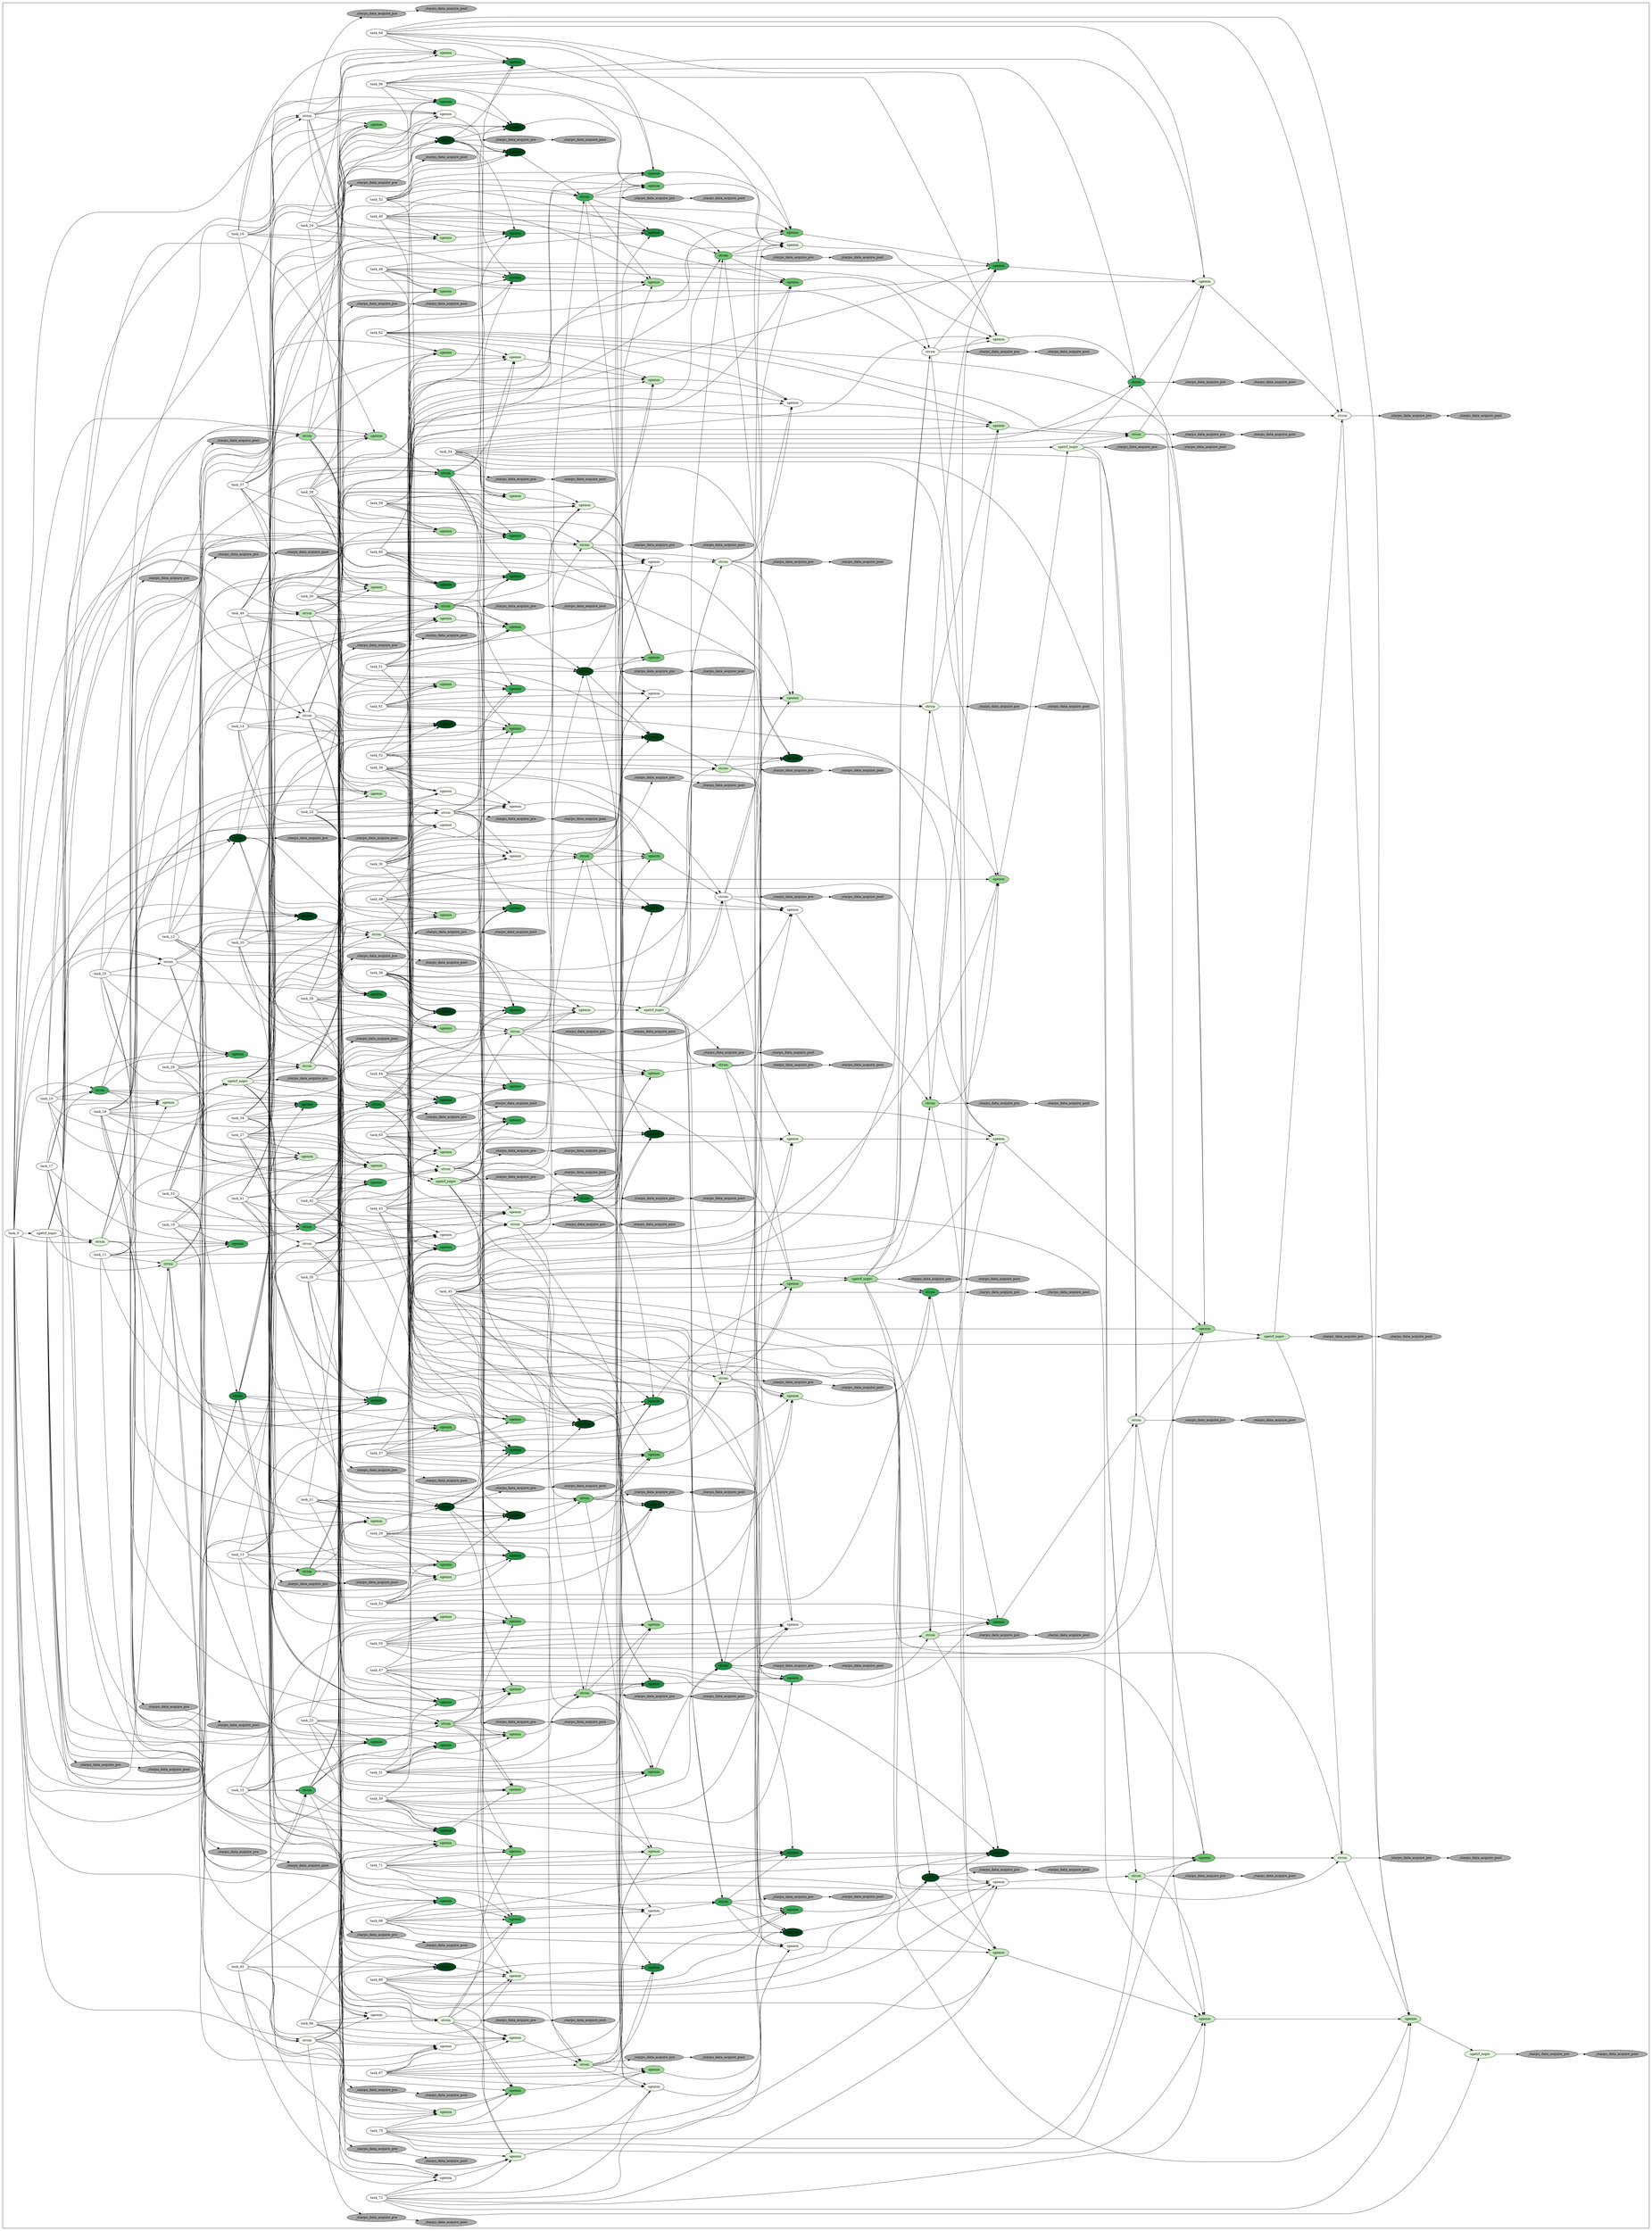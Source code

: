 digraph G {
	color=white
	rankdir=LR;
subgraph cluster_0 {
	color=black;
	 "task_9"->"task_73"
	 "task_73"->"task_74"
	 "task_9"->"task_74"
	 "task_17"->"task_74"
	 "task_73"->"task_75"
	 "task_9"->"task_75"
	 "task_25"->"task_75"
	 "task_73"->"task_76"
	 "task_9"->"task_76"
	 "task_33"->"task_76"
	 "task_73"->"task_77"
	 "task_9"->"task_77"
	 "task_41"->"task_77"
	 "task_73"->"task_78"
	 "task_9"->"task_78"
	 "task_49"->"task_78"
	 "task_73"->"task_79"
	 "task_9"->"task_79"
	 "task_57"->"task_79"
	 "task_73"->"task_80"
	 "task_9"->"task_80"
	 "task_65"->"task_80"
	 "task_73"->"task_81"
	 "task_9"->"task_81"
	 "task_10"->"task_81"
	 "task_74"->"task_82"
	 "task_17"->"task_82"
	 "task_81"->"task_82"
	 "task_10"->"task_82"
	 "task_18"->"task_82"
	 "task_75"->"task_83"
	 "task_25"->"task_83"
	 "task_81"->"task_83"
	 "task_10"->"task_83"
	 "task_26"->"task_83"
	 "task_76"->"task_84"
	 "task_33"->"task_84"
	 "task_81"->"task_84"
	 "task_10"->"task_84"
	 "task_34"->"task_84"
	 "task_77"->"task_85"
	 "task_41"->"task_85"
	 "task_81"->"task_85"
	 "task_10"->"task_85"
	 "task_42"->"task_85"
	 "task_78"->"task_86"
	 "task_49"->"task_86"
	 "task_81"->"task_86"
	 "task_10"->"task_86"
	 "task_50"->"task_86"
	 "task_79"->"task_87"
	 "task_57"->"task_87"
	 "task_81"->"task_87"
	 "task_10"->"task_87"
	 "task_58"->"task_87"
	 "task_80"->"task_88"
	 "task_65"->"task_88"
	 "task_81"->"task_88"
	 "task_10"->"task_88"
	 "task_66"->"task_88"
	 "task_73"->"task_89"
	 "task_9"->"task_89"
	 "task_11"->"task_89"
	 "task_74"->"task_90"
	 "task_17"->"task_90"
	 "task_89"->"task_90"
	 "task_11"->"task_90"
	 "task_19"->"task_90"
	 "task_75"->"task_91"
	 "task_25"->"task_91"
	 "task_89"->"task_91"
	 "task_11"->"task_91"
	 "task_27"->"task_91"
	 "task_76"->"task_92"
	 "task_33"->"task_92"
	 "task_89"->"task_92"
	 "task_11"->"task_92"
	 "task_35"->"task_92"
	 "task_77"->"task_93"
	 "task_41"->"task_93"
	 "task_89"->"task_93"
	 "task_11"->"task_93"
	 "task_43"->"task_93"
	 "task_78"->"task_94"
	 "task_49"->"task_94"
	 "task_89"->"task_94"
	 "task_11"->"task_94"
	 "task_51"->"task_94"
	 "task_79"->"task_95"
	 "task_57"->"task_95"
	 "task_89"->"task_95"
	 "task_11"->"task_95"
	 "task_59"->"task_95"
	 "task_80"->"task_96"
	 "task_65"->"task_96"
	 "task_89"->"task_96"
	 "task_11"->"task_96"
	 "task_67"->"task_96"
	 "task_73"->"task_97"
	 "task_9"->"task_97"
	 "task_12"->"task_97"
	 "task_74"->"task_98"
	 "task_17"->"task_98"
	 "task_97"->"task_98"
	 "task_12"->"task_98"
	 "task_20"->"task_98"
	 "task_75"->"task_99"
	 "task_25"->"task_99"
	 "task_97"->"task_99"
	 "task_12"->"task_99"
	 "task_28"->"task_99"
	 "task_76"->"task_100"
	 "task_33"->"task_100"
	 "task_97"->"task_100"
	 "task_12"->"task_100"
	 "task_36"->"task_100"
	 "task_77"->"task_101"
	 "task_41"->"task_101"
	 "task_97"->"task_101"
	 "task_12"->"task_101"
	 "task_44"->"task_101"
	 "task_78"->"task_102"
	 "task_49"->"task_102"
	 "task_97"->"task_102"
	 "task_12"->"task_102"
	 "task_52"->"task_102"
	 "task_79"->"task_103"
	 "task_57"->"task_103"
	 "task_97"->"task_103"
	 "task_12"->"task_103"
	 "task_60"->"task_103"
	 "task_80"->"task_104"
	 "task_65"->"task_104"
	 "task_97"->"task_104"
	 "task_12"->"task_104"
	 "task_68"->"task_104"
	 "task_73"->"task_105"
	 "task_9"->"task_105"
	 "task_13"->"task_105"
	 "task_74"->"task_106"
	 "task_17"->"task_106"
	 "task_105"->"task_106"
	 "task_13"->"task_106"
	 "task_21"->"task_106"
	 "task_75"->"task_107"
	 "task_25"->"task_107"
	 "task_105"->"task_107"
	 "task_13"->"task_107"
	 "task_29"->"task_107"
	 "task_76"->"task_108"
	 "task_33"->"task_108"
	 "task_105"->"task_108"
	 "task_13"->"task_108"
	 "task_37"->"task_108"
	 "task_77"->"task_109"
	 "task_41"->"task_109"
	 "task_105"->"task_109"
	 "task_13"->"task_109"
	 "task_45"->"task_109"
	 "task_78"->"task_110"
	 "task_49"->"task_110"
	 "task_105"->"task_110"
	 "task_13"->"task_110"
	 "task_53"->"task_110"
	 "task_79"->"task_111"
	 "task_57"->"task_111"
	 "task_105"->"task_111"
	 "task_13"->"task_111"
	 "task_61"->"task_111"
	 "task_80"->"task_112"
	 "task_65"->"task_112"
	 "task_105"->"task_112"
	 "task_13"->"task_112"
	 "task_69"->"task_112"
	 "task_73"->"task_113"
	 "task_9"->"task_113"
	 "task_14"->"task_113"
	 "task_74"->"task_114"
	 "task_17"->"task_114"
	 "task_113"->"task_114"
	 "task_14"->"task_114"
	 "task_22"->"task_114"
	 "task_75"->"task_115"
	 "task_25"->"task_115"
	 "task_113"->"task_115"
	 "task_14"->"task_115"
	 "task_30"->"task_115"
	 "task_76"->"task_116"
	 "task_33"->"task_116"
	 "task_113"->"task_116"
	 "task_14"->"task_116"
	 "task_38"->"task_116"
	 "task_77"->"task_117"
	 "task_41"->"task_117"
	 "task_113"->"task_117"
	 "task_14"->"task_117"
	 "task_46"->"task_117"
	 "task_78"->"task_118"
	 "task_49"->"task_118"
	 "task_113"->"task_118"
	 "task_14"->"task_118"
	 "task_54"->"task_118"
	 "task_79"->"task_119"
	 "task_57"->"task_119"
	 "task_113"->"task_119"
	 "task_14"->"task_119"
	 "task_62"->"task_119"
	 "task_80"->"task_120"
	 "task_65"->"task_120"
	 "task_113"->"task_120"
	 "task_14"->"task_120"
	 "task_70"->"task_120"
	 "task_73"->"task_121"
	 "task_9"->"task_121"
	 "task_15"->"task_121"
	 "task_74"->"task_122"
	 "task_17"->"task_122"
	 "task_121"->"task_122"
	 "task_15"->"task_122"
	 "task_23"->"task_122"
	 "task_75"->"task_123"
	 "task_25"->"task_123"
	 "task_121"->"task_123"
	 "task_15"->"task_123"
	 "task_31"->"task_123"
	 "task_76"->"task_124"
	 "task_33"->"task_124"
	 "task_121"->"task_124"
	 "task_15"->"task_124"
	 "task_39"->"task_124"
	 "task_77"->"task_125"
	 "task_41"->"task_125"
	 "task_121"->"task_125"
	 "task_15"->"task_125"
	 "task_47"->"task_125"
	 "task_78"->"task_126"
	 "task_49"->"task_126"
	 "task_121"->"task_126"
	 "task_15"->"task_126"
	 "task_55"->"task_126"
	 "task_79"->"task_127"
	 "task_57"->"task_127"
	 "task_121"->"task_127"
	 "task_15"->"task_127"
	 "task_63"->"task_127"
	 "task_80"->"task_128"
	 "task_65"->"task_128"
	 "task_121"->"task_128"
	 "task_15"->"task_128"
	 "task_71"->"task_128"
	 "task_73"->"task_129"
	 "task_9"->"task_129"
	 "task_16"->"task_129"
	 "task_74"->"task_130"
	 "task_17"->"task_130"
	 "task_129"->"task_130"
	 "task_16"->"task_130"
	 "task_24"->"task_130"
	 "task_75"->"task_131"
	 "task_25"->"task_131"
	 "task_129"->"task_131"
	 "task_16"->"task_131"
	 "task_32"->"task_131"
	 "task_76"->"task_132"
	 "task_33"->"task_132"
	 "task_129"->"task_132"
	 "task_16"->"task_132"
	 "task_40"->"task_132"
	 "task_77"->"task_133"
	 "task_41"->"task_133"
	 "task_129"->"task_133"
	 "task_16"->"task_133"
	 "task_48"->"task_133"
	 "task_78"->"task_134"
	 "task_49"->"task_134"
	 "task_129"->"task_134"
	 "task_16"->"task_134"
	 "task_56"->"task_134"
	 "task_79"->"task_135"
	 "task_57"->"task_135"
	 "task_129"->"task_135"
	 "task_16"->"task_135"
	 "task_64"->"task_135"
	 "task_80"->"task_136"
	 "task_65"->"task_136"
	 "task_129"->"task_136"
	 "task_16"->"task_136"
	 "task_72"->"task_136"
	 "task_82"->"task_137"
	 "task_18"->"task_137"
	 "task_137"->"task_138"
	 "task_18"->"task_138"
	 "task_83"->"task_138"
	 "task_26"->"task_138"
	 "task_137"->"task_139"
	 "task_18"->"task_139"
	 "task_84"->"task_139"
	 "task_34"->"task_139"
	 "task_137"->"task_140"
	 "task_18"->"task_140"
	 "task_85"->"task_140"
	 "task_42"->"task_140"
	 "task_137"->"task_141"
	 "task_18"->"task_141"
	 "task_86"->"task_141"
	 "task_50"->"task_141"
	 "task_137"->"task_142"
	 "task_18"->"task_142"
	 "task_87"->"task_142"
	 "task_58"->"task_142"
	 "task_137"->"task_143"
	 "task_18"->"task_143"
	 "task_88"->"task_143"
	 "task_66"->"task_143"
	 "task_137"->"task_144"
	 "task_18"->"task_144"
	 "task_90"->"task_144"
	 "task_19"->"task_144"
	 "task_138"->"task_145"
	 "task_26"->"task_145"
	 "task_144"->"task_145"
	 "task_19"->"task_145"
	 "task_91"->"task_145"
	 "task_27"->"task_145"
	 "task_139"->"task_146"
	 "task_34"->"task_146"
	 "task_144"->"task_146"
	 "task_19"->"task_146"
	 "task_92"->"task_146"
	 "task_35"->"task_146"
	 "task_140"->"task_147"
	 "task_42"->"task_147"
	 "task_144"->"task_147"
	 "task_19"->"task_147"
	 "task_93"->"task_147"
	 "task_43"->"task_147"
	 "task_141"->"task_148"
	 "task_50"->"task_148"
	 "task_144"->"task_148"
	 "task_19"->"task_148"
	 "task_94"->"task_148"
	 "task_51"->"task_148"
	 "task_142"->"task_149"
	 "task_58"->"task_149"
	 "task_144"->"task_149"
	 "task_19"->"task_149"
	 "task_95"->"task_149"
	 "task_59"->"task_149"
	 "task_143"->"task_150"
	 "task_66"->"task_150"
	 "task_144"->"task_150"
	 "task_19"->"task_150"
	 "task_96"->"task_150"
	 "task_67"->"task_150"
	 "task_137"->"task_151"
	 "task_18"->"task_151"
	 "task_98"->"task_151"
	 "task_20"->"task_151"
	 "task_138"->"task_152"
	 "task_26"->"task_152"
	 "task_151"->"task_152"
	 "task_20"->"task_152"
	 "task_99"->"task_152"
	 "task_28"->"task_152"
	 "task_139"->"task_153"
	 "task_34"->"task_153"
	 "task_151"->"task_153"
	 "task_20"->"task_153"
	 "task_100"->"task_153"
	 "task_36"->"task_153"
	 "task_140"->"task_154"
	 "task_42"->"task_154"
	 "task_151"->"task_154"
	 "task_20"->"task_154"
	 "task_101"->"task_154"
	 "task_44"->"task_154"
	 "task_141"->"task_155"
	 "task_50"->"task_155"
	 "task_151"->"task_155"
	 "task_20"->"task_155"
	 "task_102"->"task_155"
	 "task_52"->"task_155"
	 "task_142"->"task_156"
	 "task_58"->"task_156"
	 "task_151"->"task_156"
	 "task_20"->"task_156"
	 "task_103"->"task_156"
	 "task_60"->"task_156"
	 "task_143"->"task_157"
	 "task_66"->"task_157"
	 "task_151"->"task_157"
	 "task_20"->"task_157"
	 "task_104"->"task_157"
	 "task_68"->"task_157"
	 "task_137"->"task_158"
	 "task_18"->"task_158"
	 "task_106"->"task_158"
	 "task_21"->"task_158"
	 "task_138"->"task_159"
	 "task_26"->"task_159"
	 "task_158"->"task_159"
	 "task_21"->"task_159"
	 "task_107"->"task_159"
	 "task_29"->"task_159"
	 "task_139"->"task_160"
	 "task_34"->"task_160"
	 "task_158"->"task_160"
	 "task_21"->"task_160"
	 "task_108"->"task_160"
	 "task_37"->"task_160"
	 "task_140"->"task_161"
	 "task_42"->"task_161"
	 "task_158"->"task_161"
	 "task_21"->"task_161"
	 "task_109"->"task_161"
	 "task_45"->"task_161"
	 "task_141"->"task_162"
	 "task_50"->"task_162"
	 "task_158"->"task_162"
	 "task_21"->"task_162"
	 "task_110"->"task_162"
	 "task_53"->"task_162"
	 "task_142"->"task_163"
	 "task_58"->"task_163"
	 "task_158"->"task_163"
	 "task_21"->"task_163"
	 "task_111"->"task_163"
	 "task_61"->"task_163"
	 "task_143"->"task_164"
	 "task_66"->"task_164"
	 "task_158"->"task_164"
	 "task_21"->"task_164"
	 "task_112"->"task_164"
	 "task_69"->"task_164"
	 "task_137"->"task_165"
	 "task_18"->"task_165"
	 "task_114"->"task_165"
	 "task_22"->"task_165"
	 "task_138"->"task_166"
	 "task_26"->"task_166"
	 "task_165"->"task_166"
	 "task_22"->"task_166"
	 "task_115"->"task_166"
	 "task_30"->"task_166"
	 "task_139"->"task_167"
	 "task_34"->"task_167"
	 "task_165"->"task_167"
	 "task_22"->"task_167"
	 "task_116"->"task_167"
	 "task_38"->"task_167"
	 "task_140"->"task_168"
	 "task_42"->"task_168"
	 "task_165"->"task_168"
	 "task_22"->"task_168"
	 "task_117"->"task_168"
	 "task_46"->"task_168"
	 "task_141"->"task_169"
	 "task_50"->"task_169"
	 "task_165"->"task_169"
	 "task_22"->"task_169"
	 "task_118"->"task_169"
	 "task_54"->"task_169"
	 "task_142"->"task_170"
	 "task_58"->"task_170"
	 "task_165"->"task_170"
	 "task_22"->"task_170"
	 "task_119"->"task_170"
	 "task_62"->"task_170"
	 "task_143"->"task_171"
	 "task_66"->"task_171"
	 "task_165"->"task_171"
	 "task_22"->"task_171"
	 "task_120"->"task_171"
	 "task_70"->"task_171"
	 "task_137"->"task_172"
	 "task_18"->"task_172"
	 "task_122"->"task_172"
	 "task_23"->"task_172"
	 "task_138"->"task_173"
	 "task_26"->"task_173"
	 "task_172"->"task_173"
	 "task_23"->"task_173"
	 "task_123"->"task_173"
	 "task_31"->"task_173"
	 "task_139"->"task_174"
	 "task_34"->"task_174"
	 "task_172"->"task_174"
	 "task_23"->"task_174"
	 "task_124"->"task_174"
	 "task_39"->"task_174"
	 "task_140"->"task_175"
	 "task_42"->"task_175"
	 "task_172"->"task_175"
	 "task_23"->"task_175"
	 "task_125"->"task_175"
	 "task_47"->"task_175"
	 "task_141"->"task_176"
	 "task_50"->"task_176"
	 "task_172"->"task_176"
	 "task_23"->"task_176"
	 "task_126"->"task_176"
	 "task_55"->"task_176"
	 "task_142"->"task_177"
	 "task_58"->"task_177"
	 "task_172"->"task_177"
	 "task_23"->"task_177"
	 "task_127"->"task_177"
	 "task_63"->"task_177"
	 "task_143"->"task_178"
	 "task_66"->"task_178"
	 "task_172"->"task_178"
	 "task_23"->"task_178"
	 "task_128"->"task_178"
	 "task_71"->"task_178"
	 "task_137"->"task_179"
	 "task_18"->"task_179"
	 "task_130"->"task_179"
	 "task_24"->"task_179"
	 "task_138"->"task_180"
	 "task_26"->"task_180"
	 "task_179"->"task_180"
	 "task_24"->"task_180"
	 "task_131"->"task_180"
	 "task_32"->"task_180"
	 "task_139"->"task_181"
	 "task_34"->"task_181"
	 "task_179"->"task_181"
	 "task_24"->"task_181"
	 "task_132"->"task_181"
	 "task_40"->"task_181"
	 "task_140"->"task_182"
	 "task_42"->"task_182"
	 "task_179"->"task_182"
	 "task_24"->"task_182"
	 "task_133"->"task_182"
	 "task_48"->"task_182"
	 "task_141"->"task_183"
	 "task_50"->"task_183"
	 "task_179"->"task_183"
	 "task_24"->"task_183"
	 "task_134"->"task_183"
	 "task_56"->"task_183"
	 "task_142"->"task_184"
	 "task_58"->"task_184"
	 "task_179"->"task_184"
	 "task_24"->"task_184"
	 "task_135"->"task_184"
	 "task_64"->"task_184"
	 "task_143"->"task_185"
	 "task_66"->"task_185"
	 "task_179"->"task_185"
	 "task_24"->"task_185"
	 "task_136"->"task_185"
	 "task_72"->"task_185"
	 "task_145"->"task_186"
	 "task_27"->"task_186"
	 "task_186"->"task_187"
	 "task_27"->"task_187"
	 "task_146"->"task_187"
	 "task_35"->"task_187"
	 "task_186"->"task_188"
	 "task_27"->"task_188"
	 "task_147"->"task_188"
	 "task_43"->"task_188"
	 "task_186"->"task_189"
	 "task_27"->"task_189"
	 "task_148"->"task_189"
	 "task_51"->"task_189"
	 "task_186"->"task_190"
	 "task_27"->"task_190"
	 "task_149"->"task_190"
	 "task_59"->"task_190"
	 "task_186"->"task_191"
	 "task_27"->"task_191"
	 "task_150"->"task_191"
	 "task_67"->"task_191"
	 "task_186"->"task_192"
	 "task_27"->"task_192"
	 "task_152"->"task_192"
	 "task_28"->"task_192"
	 "task_187"->"task_193"
	 "task_35"->"task_193"
	 "task_192"->"task_193"
	 "task_28"->"task_193"
	 "task_153"->"task_193"
	 "task_36"->"task_193"
	 "task_188"->"task_194"
	 "task_43"->"task_194"
	 "task_192"->"task_194"
	 "task_28"->"task_194"
	 "task_154"->"task_194"
	 "task_44"->"task_194"
	 "task_189"->"task_195"
	 "task_51"->"task_195"
	 "task_192"->"task_195"
	 "task_28"->"task_195"
	 "task_155"->"task_195"
	 "task_52"->"task_195"
	 "task_190"->"task_196"
	 "task_59"->"task_196"
	 "task_192"->"task_196"
	 "task_28"->"task_196"
	 "task_156"->"task_196"
	 "task_60"->"task_196"
	 "task_191"->"task_197"
	 "task_67"->"task_197"
	 "task_192"->"task_197"
	 "task_28"->"task_197"
	 "task_157"->"task_197"
	 "task_68"->"task_197"
	 "task_186"->"task_198"
	 "task_27"->"task_198"
	 "task_159"->"task_198"
	 "task_29"->"task_198"
	 "task_187"->"task_199"
	 "task_35"->"task_199"
	 "task_198"->"task_199"
	 "task_29"->"task_199"
	 "task_160"->"task_199"
	 "task_37"->"task_199"
	 "task_188"->"task_200"
	 "task_43"->"task_200"
	 "task_198"->"task_200"
	 "task_29"->"task_200"
	 "task_161"->"task_200"
	 "task_45"->"task_200"
	 "task_189"->"task_201"
	 "task_51"->"task_201"
	 "task_198"->"task_201"
	 "task_29"->"task_201"
	 "task_162"->"task_201"
	 "task_53"->"task_201"
	 "task_190"->"task_202"
	 "task_59"->"task_202"
	 "task_198"->"task_202"
	 "task_29"->"task_202"
	 "task_163"->"task_202"
	 "task_61"->"task_202"
	 "task_191"->"task_203"
	 "task_67"->"task_203"
	 "task_198"->"task_203"
	 "task_29"->"task_203"
	 "task_164"->"task_203"
	 "task_69"->"task_203"
	 "task_186"->"task_204"
	 "task_27"->"task_204"
	 "task_166"->"task_204"
	 "task_30"->"task_204"
	 "task_187"->"task_205"
	 "task_35"->"task_205"
	 "task_204"->"task_205"
	 "task_30"->"task_205"
	 "task_167"->"task_205"
	 "task_38"->"task_205"
	 "task_188"->"task_206"
	 "task_43"->"task_206"
	 "task_204"->"task_206"
	 "task_30"->"task_206"
	 "task_168"->"task_206"
	 "task_46"->"task_206"
	 "task_189"->"task_207"
	 "task_51"->"task_207"
	 "task_204"->"task_207"
	 "task_30"->"task_207"
	 "task_169"->"task_207"
	 "task_54"->"task_207"
	 "task_190"->"task_208"
	 "task_59"->"task_208"
	 "task_204"->"task_208"
	 "task_30"->"task_208"
	 "task_170"->"task_208"
	 "task_62"->"task_208"
	 "task_191"->"task_209"
	 "task_67"->"task_209"
	 "task_204"->"task_209"
	 "task_30"->"task_209"
	 "task_171"->"task_209"
	 "task_70"->"task_209"
	 "task_186"->"task_210"
	 "task_27"->"task_210"
	 "task_173"->"task_210"
	 "task_31"->"task_210"
	 "task_187"->"task_211"
	 "task_35"->"task_211"
	 "task_210"->"task_211"
	 "task_31"->"task_211"
	 "task_174"->"task_211"
	 "task_39"->"task_211"
	 "task_188"->"task_212"
	 "task_43"->"task_212"
	 "task_210"->"task_212"
	 "task_31"->"task_212"
	 "task_175"->"task_212"
	 "task_47"->"task_212"
	 "task_189"->"task_213"
	 "task_51"->"task_213"
	 "task_210"->"task_213"
	 "task_31"->"task_213"
	 "task_176"->"task_213"
	 "task_55"->"task_213"
	 "task_190"->"task_214"
	 "task_59"->"task_214"
	 "task_210"->"task_214"
	 "task_31"->"task_214"
	 "task_177"->"task_214"
	 "task_63"->"task_214"
	 "task_191"->"task_215"
	 "task_67"->"task_215"
	 "task_210"->"task_215"
	 "task_31"->"task_215"
	 "task_178"->"task_215"
	 "task_71"->"task_215"
	 "task_186"->"task_216"
	 "task_27"->"task_216"
	 "task_180"->"task_216"
	 "task_32"->"task_216"
	 "task_187"->"task_217"
	 "task_35"->"task_217"
	 "task_216"->"task_217"
	 "task_32"->"task_217"
	 "task_181"->"task_217"
	 "task_40"->"task_217"
	 "task_188"->"task_218"
	 "task_43"->"task_218"
	 "task_216"->"task_218"
	 "task_32"->"task_218"
	 "task_182"->"task_218"
	 "task_48"->"task_218"
	 "task_189"->"task_219"
	 "task_51"->"task_219"
	 "task_216"->"task_219"
	 "task_32"->"task_219"
	 "task_183"->"task_219"
	 "task_56"->"task_219"
	 "task_190"->"task_220"
	 "task_59"->"task_220"
	 "task_216"->"task_220"
	 "task_32"->"task_220"
	 "task_184"->"task_220"
	 "task_64"->"task_220"
	 "task_191"->"task_221"
	 "task_67"->"task_221"
	 "task_216"->"task_221"
	 "task_32"->"task_221"
	 "task_185"->"task_221"
	 "task_72"->"task_221"
	 "task_193"->"task_222"
	 "task_36"->"task_222"
	 "task_222"->"task_223"
	 "task_36"->"task_223"
	 "task_194"->"task_223"
	 "task_44"->"task_223"
	 "task_222"->"task_224"
	 "task_36"->"task_224"
	 "task_195"->"task_224"
	 "task_52"->"task_224"
	 "task_222"->"task_225"
	 "task_36"->"task_225"
	 "task_196"->"task_225"
	 "task_60"->"task_225"
	 "task_222"->"task_226"
	 "task_36"->"task_226"
	 "task_197"->"task_226"
	 "task_68"->"task_226"
	 "task_222"->"task_227"
	 "task_36"->"task_227"
	 "task_199"->"task_227"
	 "task_37"->"task_227"
	 "task_223"->"task_228"
	 "task_44"->"task_228"
	 "task_227"->"task_228"
	 "task_37"->"task_228"
	 "task_200"->"task_228"
	 "task_45"->"task_228"
	 "task_224"->"task_229"
	 "task_52"->"task_229"
	 "task_227"->"task_229"
	 "task_37"->"task_229"
	 "task_201"->"task_229"
	 "task_53"->"task_229"
	 "task_225"->"task_230"
	 "task_60"->"task_230"
	 "task_227"->"task_230"
	 "task_37"->"task_230"
	 "task_202"->"task_230"
	 "task_61"->"task_230"
	 "task_226"->"task_231"
	 "task_68"->"task_231"
	 "task_227"->"task_231"
	 "task_37"->"task_231"
	 "task_203"->"task_231"
	 "task_69"->"task_231"
	 "task_222"->"task_232"
	 "task_36"->"task_232"
	 "task_205"->"task_232"
	 "task_38"->"task_232"
	 "task_223"->"task_233"
	 "task_44"->"task_233"
	 "task_232"->"task_233"
	 "task_38"->"task_233"
	 "task_206"->"task_233"
	 "task_46"->"task_233"
	 "task_224"->"task_234"
	 "task_52"->"task_234"
	 "task_232"->"task_234"
	 "task_38"->"task_234"
	 "task_207"->"task_234"
	 "task_54"->"task_234"
	 "task_225"->"task_235"
	 "task_60"->"task_235"
	 "task_232"->"task_235"
	 "task_38"->"task_235"
	 "task_208"->"task_235"
	 "task_62"->"task_235"
	 "task_226"->"task_236"
	 "task_68"->"task_236"
	 "task_232"->"task_236"
	 "task_38"->"task_236"
	 "task_209"->"task_236"
	 "task_70"->"task_236"
	 "task_222"->"task_237"
	 "task_36"->"task_237"
	 "task_211"->"task_237"
	 "task_39"->"task_237"
	 "task_223"->"task_238"
	 "task_44"->"task_238"
	 "task_237"->"task_238"
	 "task_39"->"task_238"
	 "task_212"->"task_238"
	 "task_47"->"task_238"
	 "task_224"->"task_239"
	 "task_52"->"task_239"
	 "task_237"->"task_239"
	 "task_39"->"task_239"
	 "task_213"->"task_239"
	 "task_55"->"task_239"
	 "task_225"->"task_240"
	 "task_60"->"task_240"
	 "task_237"->"task_240"
	 "task_39"->"task_240"
	 "task_214"->"task_240"
	 "task_63"->"task_240"
	 "task_226"->"task_241"
	 "task_68"->"task_241"
	 "task_237"->"task_241"
	 "task_39"->"task_241"
	 "task_215"->"task_241"
	 "task_71"->"task_241"
	 "task_222"->"task_242"
	 "task_36"->"task_242"
	 "task_217"->"task_242"
	 "task_40"->"task_242"
	 "task_223"->"task_243"
	 "task_44"->"task_243"
	 "task_242"->"task_243"
	 "task_40"->"task_243"
	 "task_218"->"task_243"
	 "task_48"->"task_243"
	 "task_224"->"task_244"
	 "task_52"->"task_244"
	 "task_242"->"task_244"
	 "task_40"->"task_244"
	 "task_219"->"task_244"
	 "task_56"->"task_244"
	 "task_225"->"task_245"
	 "task_60"->"task_245"
	 "task_242"->"task_245"
	 "task_40"->"task_245"
	 "task_220"->"task_245"
	 "task_64"->"task_245"
	 "task_226"->"task_246"
	 "task_68"->"task_246"
	 "task_242"->"task_246"
	 "task_40"->"task_246"
	 "task_221"->"task_246"
	 "task_72"->"task_246"
	 "task_228"->"task_247"
	 "task_45"->"task_247"
	 "task_247"->"task_248"
	 "task_45"->"task_248"
	 "task_229"->"task_248"
	 "task_53"->"task_248"
	 "task_247"->"task_249"
	 "task_45"->"task_249"
	 "task_230"->"task_249"
	 "task_61"->"task_249"
	 "task_247"->"task_250"
	 "task_45"->"task_250"
	 "task_231"->"task_250"
	 "task_69"->"task_250"
	 "task_247"->"task_251"
	 "task_45"->"task_251"
	 "task_233"->"task_251"
	 "task_46"->"task_251"
	 "task_248"->"task_252"
	 "task_53"->"task_252"
	 "task_251"->"task_252"
	 "task_46"->"task_252"
	 "task_234"->"task_252"
	 "task_54"->"task_252"
	 "task_249"->"task_253"
	 "task_61"->"task_253"
	 "task_251"->"task_253"
	 "task_46"->"task_253"
	 "task_235"->"task_253"
	 "task_62"->"task_253"
	 "task_250"->"task_254"
	 "task_69"->"task_254"
	 "task_251"->"task_254"
	 "task_46"->"task_254"
	 "task_236"->"task_254"
	 "task_70"->"task_254"
	 "task_247"->"task_255"
	 "task_45"->"task_255"
	 "task_238"->"task_255"
	 "task_47"->"task_255"
	 "task_248"->"task_256"
	 "task_53"->"task_256"
	 "task_255"->"task_256"
	 "task_47"->"task_256"
	 "task_239"->"task_256"
	 "task_55"->"task_256"
	 "task_249"->"task_257"
	 "task_61"->"task_257"
	 "task_255"->"task_257"
	 "task_47"->"task_257"
	 "task_240"->"task_257"
	 "task_63"->"task_257"
	 "task_250"->"task_258"
	 "task_69"->"task_258"
	 "task_255"->"task_258"
	 "task_47"->"task_258"
	 "task_241"->"task_258"
	 "task_71"->"task_258"
	 "task_247"->"task_259"
	 "task_45"->"task_259"
	 "task_243"->"task_259"
	 "task_48"->"task_259"
	 "task_248"->"task_260"
	 "task_53"->"task_260"
	 "task_259"->"task_260"
	 "task_48"->"task_260"
	 "task_244"->"task_260"
	 "task_56"->"task_260"
	 "task_249"->"task_261"
	 "task_61"->"task_261"
	 "task_259"->"task_261"
	 "task_48"->"task_261"
	 "task_245"->"task_261"
	 "task_64"->"task_261"
	 "task_250"->"task_262"
	 "task_69"->"task_262"
	 "task_259"->"task_262"
	 "task_48"->"task_262"
	 "task_246"->"task_262"
	 "task_72"->"task_262"
	 "task_252"->"task_263"
	 "task_54"->"task_263"
	 "task_263"->"task_264"
	 "task_54"->"task_264"
	 "task_253"->"task_264"
	 "task_62"->"task_264"
	 "task_263"->"task_265"
	 "task_54"->"task_265"
	 "task_254"->"task_265"
	 "task_70"->"task_265"
	 "task_263"->"task_266"
	 "task_54"->"task_266"
	 "task_256"->"task_266"
	 "task_55"->"task_266"
	 "task_264"->"task_267"
	 "task_62"->"task_267"
	 "task_266"->"task_267"
	 "task_55"->"task_267"
	 "task_257"->"task_267"
	 "task_63"->"task_267"
	 "task_265"->"task_268"
	 "task_70"->"task_268"
	 "task_266"->"task_268"
	 "task_55"->"task_268"
	 "task_258"->"task_268"
	 "task_71"->"task_268"
	 "task_263"->"task_269"
	 "task_54"->"task_269"
	 "task_260"->"task_269"
	 "task_56"->"task_269"
	 "task_264"->"task_270"
	 "task_62"->"task_270"
	 "task_269"->"task_270"
	 "task_56"->"task_270"
	 "task_261"->"task_270"
	 "task_64"->"task_270"
	 "task_265"->"task_271"
	 "task_70"->"task_271"
	 "task_269"->"task_271"
	 "task_56"->"task_271"
	 "task_262"->"task_271"
	 "task_72"->"task_271"
	 "task_267"->"task_272"
	 "task_63"->"task_272"
	 "task_272"->"task_273"
	 "task_63"->"task_273"
	 "task_268"->"task_273"
	 "task_71"->"task_273"
	 "task_272"->"task_274"
	 "task_63"->"task_274"
	 "task_270"->"task_274"
	 "task_64"->"task_274"
	 "task_273"->"task_275"
	 "task_71"->"task_275"
	 "task_274"->"task_275"
	 "task_64"->"task_275"
	 "task_271"->"task_275"
	 "task_72"->"task_275"
	 "task_275"->"task_276"
	 "task_72"->"task_276"
	 "task_73" [ style=filled, label="sgetrf_nopiv", fillcolor="/greens9/1"]
	 "task_75" [ style=filled, label="strsm", fillcolor="/greens9/1"]
	 "task_81" [ style=filled, label="strsm", fillcolor="/greens9/6"]
	 "task_89" [ style=filled, label="strsm", fillcolor="/greens9/3"]
	 "task_83" [ style=filled, label="sgemm", fillcolor="/greens9/6"]
	 "task_76" [ style=filled, label="strsm", fillcolor="/greens9/7"]
	 "task_91" [ style=filled, label="sgemm", fillcolor="/greens9/3"]
	 "task_77" [ style=filled, label="strsm", fillcolor="/greens9/1"]
	 "task_85" [ style=filled, label="sgemm", fillcolor="/greens9/6"]
	 "task_105" [ style=filled, label="strsm", fillcolor="/greens9/5"]
	 "task_113" [ style=filled, label="strsm", fillcolor="/greens9/1"]
	 "task_84" [ style=filled, label="sgemm", fillcolor="/greens9/7"]
	 "task_78" [ style=filled, label="strsm", fillcolor="/greens9/3"]
	 "task_121" [ style=filled, label="strsm", fillcolor="/greens9/6"]
	 "task_86" [ style=filled, label="sgemm", fillcolor="/greens9/3"]
	 "task_93" [ style=filled, label="sgemm", fillcolor="/greens9/1"]
	 "task_92" [ style=filled, label="sgemm", fillcolor="/greens9/7"]
	 "task_74" [ style=filled, label="strsm", fillcolor="/greens9/2"]
	 "task_79" [ style=filled, label="strsm", fillcolor="/greens9/4"]
	 "task_94" [ style=filled, label="sgemm", fillcolor="/greens9/3"]
	 "task_107" [ style=filled, label="sgemm", fillcolor="/greens9/5"]
	 "task_87" [ style=filled, label="sgemm", fillcolor="/greens9/4"]
	 "task_97" [ style=filled, label="strsm", fillcolor="/greens9/9"]
	 "task_123" [ style=filled, label="sgemm", fillcolor="/greens9/6"]
	 "task_82" [ style=filled, label="sgemm", fillcolor="/greens9/2"]
	 "task_80" [ style=filled, label="strsm", fillcolor="/greens9/1"]
	 "task_110" [ style=filled, label="sgemm", fillcolor="/greens9/3"]
	 "task_124" [ style=filled, label="sgemm", fillcolor="/greens9/7"]
	 "task_118" [ style=filled, label="sgemm", fillcolor="/greens9/3"]
	 "task_108" [ style=filled, label="sgemm", fillcolor="/greens9/5"]
	 "task_95" [ style=filled, label="sgemm", fillcolor="/greens9/4"]
	 "task_125" [ style=filled, label="sgemm", fillcolor="/greens9/6"]
	 "task_129" [ style=filled, label="strsm", fillcolor="/greens9/1"]
	 "task_126" [ style=filled, label="sgemm", fillcolor="/greens9/3"]
	 "task_115" [ style=filled, label="sgemm", fillcolor="/greens9/1"]
	 "task_98" [ style=filled, label="sgemm", fillcolor="/greens9/9"]
	 "task_111" [ style=filled, label="sgemm", fillcolor="/greens9/4"]
	 "task_106" [ style=filled, label="sgemm", fillcolor="/greens9/3"]
	 "task_99" [ style=filled, label="sgemm", fillcolor="/greens9/7"]
	 "task_90" [ style=filled, label="sgemm", fillcolor="/greens9/6"]
	 "task_100" [ style=filled, label="sgemm", fillcolor="/greens9/9"]
	 "task_116" [ style=filled, label="sgemm", fillcolor="/greens9/1"]
	 "task_114" [ style=filled, label="sgemm", fillcolor="/greens9/3"]
	 "task_119" [ style=filled, label="sgemm", fillcolor="/greens9/4"]
	 "task_109" [ style=filled, label="sgemm", fillcolor="/greens9/5"]
	 "task_88" [ style=filled, label="sgemm", fillcolor="/greens9/1"]
	 "task_96" [ style=filled, label="sgemm", fillcolor="/greens9/1"]
	 "task_122" [ style=filled, label="sgemm", fillcolor="/greens9/6"]
	 "task_101" [ style=filled, label="sgemm", fillcolor="/greens9/7"]
	 "task_127" [ style=filled, label="sgemm", fillcolor="/greens9/3"]
	 "task_117" [ style=filled, label="sgemm", fillcolor="/greens9/4"]
	 "task_102" [ style=filled, label="sgemm", fillcolor="/greens9/9"]
	 "task_132" [ style=filled, label="sgemm", fillcolor="/greens9/3"]
	 "task_104" [ style=filled, label="sgemm", fillcolor="/greens9/6"]
	 "task_133" [ style=filled, label="sgemm", fillcolor="/greens9/4"]
	 "task_120" [ style=filled, label="sgemm", fillcolor="/greens9/3"]
	 "task_131" [ style=filled, label="sgemm", fillcolor="/greens9/1"]
	 "task_134" [ style=filled, label="sgemm", fillcolor="/greens9/6"]
	 "task_112" [ style=filled, label="sgemm", fillcolor="/greens9/9"]
	 "task_135" [ style=filled, label="sgemm", fillcolor="/greens9/3"]
	 "task_103" [ style=filled, label="sgemm", fillcolor="/greens9/7"]
	 "task_128" [ style=filled, label="sgemm", fillcolor="/greens9/4"]
	 "task_130" [ style=filled, label="sgemm", fillcolor="/greens9/5"]
	 "task_136" [ style=filled, label="sgemm", fillcolor="/greens9/1"]
	 "task_137" [ style=filled, label="sgetrf_nopiv", fillcolor="/greens9/2"]
	 "task_151" [ style=filled, label="strsm", fillcolor="/greens9/2"]
	 "task_139" [ style=filled, label="strsm", fillcolor="/greens9/7"]
	 "task_144" [ style=filled, label="strsm", fillcolor="/greens9/6"]
	 "task_138" [ style=filled, label="strsm", fillcolor="/greens9/3"]
	 "task_145" [ style=filled, label="sgemm", fillcolor="/greens9/3"]
	 "task_146" [ style=filled, label="sgemm", fillcolor="/greens9/6"]
	 "task_152" [ style=filled, label="sgemm", fillcolor="/greens9/4"]
	 "task_140" [ style=filled, label="strsm", fillcolor="/greens9/2"]
	 "task_158" [ style=filled, label="strsm", fillcolor="/greens9/9"]
	 "task_153" [ style=filled, label="sgemm", fillcolor="/greens9/7"]
	 "task_141" [ style=filled, label="strsm", fillcolor="/greens9/5"]
	 "task_147" [ style=filled, label="sgemm", fillcolor="/greens9/2"]
	 "task_159" [ style=filled, label="sgemm", fillcolor="/greens9/9"]
	 "task_142" [ style=filled, label="strsm", fillcolor="/greens9/6"]
	 "task_165" [ style=filled, label="strsm", fillcolor="/greens9/1"]
	 "task_160" [ style=filled, label="sgemm", fillcolor="/greens9/7"]
	 "task_148" [ style=filled, label="sgemm", fillcolor="/greens9/5"]
	 "task_156" [ style=filled, label="sgemm", fillcolor="/greens9/7"]
	 "task_149" [ style=filled, label="sgemm", fillcolor="/greens9/6"]
	 "task_172" [ style=filled, label="strsm", fillcolor="/greens9/4"]
	 "task_161" [ style=filled, label="sgemm", fillcolor="/greens9/9"]
	 "task_163" [ style=filled, label="sgemm", fillcolor="/greens9/6"]
	 "task_166" [ style=filled, label="sgemm", fillcolor="/greens9/1"]
	 "task_179" [ style=filled, label="strsm", fillcolor="/greens9/9"]
	 "task_143" [ style=filled, label="strsm", fillcolor="/greens9/2"]
	 "task_162" [ style=filled, label="sgemm", fillcolor="/greens9/7"]
	 "task_154" [ style=filled, label="sgemm", fillcolor="/greens9/6"]
	 "task_173" [ style=filled, label="sgemm", fillcolor="/greens9/4"]
	 "task_150" [ style=filled, label="sgemm", fillcolor="/greens9/2"]
	 "task_181" [ style=filled, label="sgemm", fillcolor="/greens9/7"]
	 "task_155" [ style=filled, label="sgemm", fillcolor="/greens9/5"]
	 "task_180" [ style=filled, label="sgemm", fillcolor="/greens9/9"]
	 "task_171" [ style=filled, label="sgemm", fillcolor="/greens9/5"]
	 "task_182" [ style=filled, label="sgemm", fillcolor="/greens9/7"]
	 "task_164" [ style=filled, label="sgemm", fillcolor="/greens9/2"]
	 "task_174" [ style=filled, label="sgemm", fillcolor="/greens9/4"]
	 "task_178" [ style=filled, label="sgemm", fillcolor="/greens9/5"]
	 "task_157" [ style=filled, label="sgemm", fillcolor="/greens9/6"]
	 "task_184" [ style=filled, label="sgemm", fillcolor="/greens9/7"]
	 "task_185" [ style=filled, label="sgemm", fillcolor="/greens9/2"]
	 "task_169" [ style=filled, label="sgemm", fillcolor="/greens9/2"]
	 "task_167" [ style=filled, label="sgemm", fillcolor="/greens9/1"]
	 "task_168" [ style=filled, label="sgemm", fillcolor="/greens9/7"]
	 "task_175" [ style=filled, label="sgemm", fillcolor="/greens9/4"]
	 "task_176" [ style=filled, label="sgemm", fillcolor="/greens9/5"]
	 "task_170" [ style=filled, label="sgemm", fillcolor="/greens9/2"]
	 "task_177" [ style=filled, label="sgemm", fillcolor="/greens9/6"]
	 "task_183" [ style=filled, label="sgemm", fillcolor="/greens9/9"]
	 "task_186" [ style=filled, label="sgetrf_nopiv", fillcolor="/greens9/3"]
	 "task_198" [ style=filled, label="strsm", fillcolor="/greens9/5"]
	 "task_192" [ style=filled, label="strsm", fillcolor="/greens9/3"]
	 "task_189" [ style=filled, label="strsm", fillcolor="/greens9/9"]
	 "task_195" [ style=filled, label="sgemm", fillcolor="/greens9/9"]
	 "task_210" [ style=filled, label="strsm", fillcolor="/greens9/4"]
	 "task_204" [ style=filled, label="strsm", fillcolor="/greens9/5"]
	 "task_187" [ style=filled, label="strsm", fillcolor="/greens9/2"]
	 "task_190" [ style=filled, label="strsm", fillcolor="/greens9/3"]
	 "task_207" [ style=filled, label="sgemm", fillcolor="/greens9/5"]
	 "task_213" [ style=filled, label="sgemm", fillcolor="/greens9/4"]
	 "task_188" [ style=filled, label="strsm", fillcolor="/greens9/7"]
	 "task_193" [ style=filled, label="sgemm", fillcolor="/greens9/2"]
	 "task_201" [ style=filled, label="sgemm", fillcolor="/greens9/9"]
	 "task_200" [ style=filled, label="sgemm", fillcolor="/greens9/7"]
	 "task_196" [ style=filled, label="sgemm", fillcolor="/greens9/1"]
	 "task_199" [ style=filled, label="sgemm", fillcolor="/greens9/5"]
	 "task_206" [ style=filled, label="sgemm", fillcolor="/greens9/9"]
	 "task_202" [ style=filled, label="sgemm", fillcolor="/greens9/1"]
	 "task_191" [ style=filled, label="strsm", fillcolor="/greens9/3"]
	 "task_212" [ style=filled, label="sgemm", fillcolor="/greens9/7"]
	 "task_194" [ style=filled, label="sgemm", fillcolor="/greens9/4"]
	 "task_205" [ style=filled, label="sgemm", fillcolor="/greens9/5"]
	 "task_209" [ style=filled, label="sgemm", fillcolor="/greens9/4"]
	 "task_208" [ style=filled, label="sgemm", fillcolor="/greens9/3"]
	 "task_214" [ style=filled, label="sgemm", fillcolor="/greens9/9"]
	 "task_197" [ style=filled, label="sgemm", fillcolor="/greens9/1"]
	 "task_203" [ style=filled, label="sgemm", fillcolor="/greens9/7"]
	 "task_211" [ style=filled, label="sgemm", fillcolor="/greens9/5"]
	 "task_216" [ style=filled, label="strsm", fillcolor="/greens9/6"]
	 "task_215" [ style=filled, label="sgemm", fillcolor="/greens9/3"]
	 "task_217" [ style=filled, label="sgemm", fillcolor="/greens9/7"]
	 "task_220" [ style=filled, label="sgemm", fillcolor="/greens9/6"]
	 "task_219" [ style=filled, label="sgemm", fillcolor="/greens9/5"]
	 "task_221" [ style=filled, label="sgemm", fillcolor="/greens9/1"]
	 "task_218" [ style=filled, label="sgemm", fillcolor="/greens9/4"]
	 "task_222" [ style=filled, label="sgetrf_nopiv", fillcolor="/greens9/2"]
	 "task_227" [ style=filled, label="strsm", fillcolor="/greens9/2"]
	 "task_223" [ style=filled, label="strsm", fillcolor="/greens9/4"]
	 "task_224" [ style=filled, label="strsm", fillcolor="/greens9/3"]
	 "task_232" [ style=filled, label="strsm", fillcolor="/greens9/1"]
	 "task_233" [ style=filled, label="sgemm", fillcolor="/greens9/1"]
	 "task_229" [ style=filled, label="sgemm", fillcolor="/greens9/3"]
	 "task_242" [ style=filled, label="strsm", fillcolor="/greens9/5"]
	 "task_226" [ style=filled, label="strsm", fillcolor="/greens9/6"]
	 "task_225" [ style=filled, label="strsm", fillcolor="/greens9/2"]
	 "task_243" [ style=filled, label="sgemm", fillcolor="/greens9/5"]
	 "task_234" [ style=filled, label="sgemm", fillcolor="/greens9/9"]
	 "task_228" [ style=filled, label="sgemm", fillcolor="/greens9/4"]
	 "task_235" [ style=filled, label="sgemm", fillcolor="/greens9/1"]
	 "task_230" [ style=filled, label="sgemm", fillcolor="/greens9/3"]
	 "task_244" [ style=filled, label="sgemm", fillcolor="/greens9/2"]
	 "task_231" [ style=filled, label="sgemm", fillcolor="/greens9/6"]
	 "task_246" [ style=filled, label="sgemm", fillcolor="/greens9/1"]
	 "task_245" [ style=filled, label="sgemm", fillcolor="/greens9/5"]
	 "task_237" [ style=filled, label="strsm", fillcolor="/greens9/7"]
	 "task_236" [ style=filled, label="sgemm", fillcolor="/greens9/9"]
	 "task_238" [ style=filled, label="sgemm", fillcolor="/greens9/6"]
	 "task_239" [ style=filled, label="sgemm", fillcolor="/greens9/1"]
	 "task_240" [ style=filled, label="sgemm", fillcolor="/greens9/2"]
	 "task_241" [ style=filled, label="sgemm", fillcolor="/greens9/7"]
	 "task_247" [ style=filled, label="sgetrf_nopiv", fillcolor="/greens9/4"]
	 "task_249" [ style=filled, label="strsm", fillcolor="/greens9/2"]
	 "task_255" [ style=filled, label="strsm", fillcolor="/greens9/3"]
	 "task_251" [ style=filled, label="strsm", fillcolor="/greens9/4"]
	 "task_248" [ style=filled, label="strsm", fillcolor="/greens9/6"]
	 "task_257" [ style=filled, label="sgemm", fillcolor="/greens9/2"]
	 "task_256" [ style=filled, label="sgemm", fillcolor="/greens9/6"]
	 "task_259" [ style=filled, label="strsm", fillcolor="/greens9/1"]
	 "task_250" [ style=filled, label="strsm", fillcolor="/greens9/9"]
	 "task_253" [ style=filled, label="sgemm", fillcolor="/greens9/3"]
	 "task_260" [ style=filled, label="sgemm", fillcolor="/greens9/2"]
	 "task_262" [ style=filled, label="sgemm", fillcolor="/greens9/3"]
	 "task_252" [ style=filled, label="sgemm", fillcolor="/greens9/4"]
	 "task_254" [ style=filled, label="sgemm", fillcolor="/greens9/1"]
	 "task_261" [ style=filled, label="sgemm", fillcolor="/greens9/6"]
	 "task_258" [ style=filled, label="sgemm", fillcolor="/greens9/9"]
	 "task_263" [ style=filled, label="sgetrf_nopiv", fillcolor="/greens9/2"]
	 "task_269" [ style=filled, label="strsm", fillcolor="/greens9/6"]
	 "task_266" [ style=filled, label="strsm", fillcolor="/greens9/2"]
	 "task_265" [ style=filled, label="strsm", fillcolor="/greens9/3"]
	 "task_264" [ style=filled, label="strsm", fillcolor="/greens9/4"]
	 "task_271" [ style=filled, label="sgemm", fillcolor="/greens9/3"]
	 "task_270" [ style=filled, label="sgemm", fillcolor="/greens9/2"]
	 "task_268" [ style=filled, label="sgemm", fillcolor="/greens9/5"]
	 "task_267" [ style=filled, label="sgemm", fillcolor="/greens9/4"]
	 "task_272" [ style=filled, label="sgetrf_nopiv", fillcolor="/greens9/3"]
	 "task_273" [ style=filled, label="strsm", fillcolor="/greens9/2"]
	 "task_274" [ style=filled, label="strsm", fillcolor="/greens9/1"]
	 "task_275" [ style=filled, label="sgemm", fillcolor="/greens9/3"]
	 "task_276" [ style=filled, label="sgetrf_nopiv", fillcolor="/greens9/2"]
	 "task_278"->"task_277"
	 "task_73"->"task_278"
	 "task_278" [ style=filled, label="_starpu_data_acquire_pre", fillcolor="#aaaaaa"]
	 "task_277" [ style=filled, label="_starpu_data_acquire_post", fillcolor="#aaaaaa"]
	 "task_280"->"task_279"
	 "task_74"->"task_280"
	 "task_280" [ style=filled, label="_starpu_data_acquire_pre", fillcolor="#aaaaaa"]
	 "task_279" [ style=filled, label="_starpu_data_acquire_post", fillcolor="#aaaaaa"]
	 "task_282"->"task_281"
	 "task_75"->"task_282"
	 "task_282" [ style=filled, label="_starpu_data_acquire_pre", fillcolor="#aaaaaa"]
	 "task_281" [ style=filled, label="_starpu_data_acquire_post", fillcolor="#aaaaaa"]
	 "task_284"->"task_283"
	 "task_76"->"task_284"
	 "task_284" [ style=filled, label="_starpu_data_acquire_pre", fillcolor="#aaaaaa"]
	 "task_283" [ style=filled, label="_starpu_data_acquire_post", fillcolor="#aaaaaa"]
	 "task_286"->"task_285"
	 "task_77"->"task_286"
	 "task_286" [ style=filled, label="_starpu_data_acquire_pre", fillcolor="#aaaaaa"]
	 "task_285" [ style=filled, label="_starpu_data_acquire_post", fillcolor="#aaaaaa"]
	 "task_288"->"task_287"
	 "task_78"->"task_288"
	 "task_288" [ style=filled, label="_starpu_data_acquire_pre", fillcolor="#aaaaaa"]
	 "task_287" [ style=filled, label="_starpu_data_acquire_post", fillcolor="#aaaaaa"]
	 "task_290"->"task_289"
	 "task_79"->"task_290"
	 "task_290" [ style=filled, label="_starpu_data_acquire_pre", fillcolor="#aaaaaa"]
	 "task_289" [ style=filled, label="_starpu_data_acquire_post", fillcolor="#aaaaaa"]
	 "task_292"->"task_291"
	 "task_80"->"task_292"
	 "task_292" [ style=filled, label="_starpu_data_acquire_pre", fillcolor="#aaaaaa"]
	 "task_291" [ style=filled, label="_starpu_data_acquire_post", fillcolor="#aaaaaa"]
	 "task_294"->"task_293"
	 "task_81"->"task_294"
	 "task_294" [ style=filled, label="_starpu_data_acquire_pre", fillcolor="#aaaaaa"]
	 "task_293" [ style=filled, label="_starpu_data_acquire_post", fillcolor="#aaaaaa"]
	 "task_296"->"task_295"
	 "task_137"->"task_296"
	 "task_296" [ style=filled, label="_starpu_data_acquire_pre", fillcolor="#aaaaaa"]
	 "task_295" [ style=filled, label="_starpu_data_acquire_post", fillcolor="#aaaaaa"]
	 "task_298"->"task_297"
	 "task_138"->"task_298"
	 "task_298" [ style=filled, label="_starpu_data_acquire_pre", fillcolor="#aaaaaa"]
	 "task_297" [ style=filled, label="_starpu_data_acquire_post", fillcolor="#aaaaaa"]
	 "task_300"->"task_299"
	 "task_139"->"task_300"
	 "task_300" [ style=filled, label="_starpu_data_acquire_pre", fillcolor="#aaaaaa"]
	 "task_299" [ style=filled, label="_starpu_data_acquire_post", fillcolor="#aaaaaa"]
	 "task_302"->"task_301"
	 "task_140"->"task_302"
	 "task_302" [ style=filled, label="_starpu_data_acquire_pre", fillcolor="#aaaaaa"]
	 "task_301" [ style=filled, label="_starpu_data_acquire_post", fillcolor="#aaaaaa"]
	 "task_304"->"task_303"
	 "task_141"->"task_304"
	 "task_304" [ style=filled, label="_starpu_data_acquire_pre", fillcolor="#aaaaaa"]
	 "task_303" [ style=filled, label="_starpu_data_acquire_post", fillcolor="#aaaaaa"]
	 "task_306"->"task_305"
	 "task_142"->"task_306"
	 "task_306" [ style=filled, label="_starpu_data_acquire_pre", fillcolor="#aaaaaa"]
	 "task_305" [ style=filled, label="_starpu_data_acquire_post", fillcolor="#aaaaaa"]
	 "task_308"->"task_307"
	 "task_143"->"task_308"
	 "task_308" [ style=filled, label="_starpu_data_acquire_pre", fillcolor="#aaaaaa"]
	 "task_307" [ style=filled, label="_starpu_data_acquire_post", fillcolor="#aaaaaa"]
	 "task_310"->"task_309"
	 "task_89"->"task_310"
	 "task_310" [ style=filled, label="_starpu_data_acquire_pre", fillcolor="#aaaaaa"]
	 "task_309" [ style=filled, label="_starpu_data_acquire_post", fillcolor="#aaaaaa"]
	 "task_312"->"task_311"
	 "task_144"->"task_312"
	 "task_312" [ style=filled, label="_starpu_data_acquire_pre", fillcolor="#aaaaaa"]
	 "task_311" [ style=filled, label="_starpu_data_acquire_post", fillcolor="#aaaaaa"]
	 "task_314"->"task_313"
	 "task_186"->"task_314"
	 "task_314" [ style=filled, label="_starpu_data_acquire_pre", fillcolor="#aaaaaa"]
	 "task_313" [ style=filled, label="_starpu_data_acquire_post", fillcolor="#aaaaaa"]
	 "task_316"->"task_315"
	 "task_187"->"task_316"
	 "task_316" [ style=filled, label="_starpu_data_acquire_pre", fillcolor="#aaaaaa"]
	 "task_315" [ style=filled, label="_starpu_data_acquire_post", fillcolor="#aaaaaa"]
	 "task_318"->"task_317"
	 "task_188"->"task_318"
	 "task_318" [ style=filled, label="_starpu_data_acquire_pre", fillcolor="#aaaaaa"]
	 "task_317" [ style=filled, label="_starpu_data_acquire_post", fillcolor="#aaaaaa"]
	 "task_320"->"task_319"
	 "task_189"->"task_320"
	 "task_320" [ style=filled, label="_starpu_data_acquire_pre", fillcolor="#aaaaaa"]
	 "task_319" [ style=filled, label="_starpu_data_acquire_post", fillcolor="#aaaaaa"]
	 "task_322"->"task_321"
	 "task_190"->"task_322"
	 "task_322" [ style=filled, label="_starpu_data_acquire_pre", fillcolor="#aaaaaa"]
	 "task_321" [ style=filled, label="_starpu_data_acquire_post", fillcolor="#aaaaaa"]
	 "task_324"->"task_323"
	 "task_191"->"task_324"
	 "task_324" [ style=filled, label="_starpu_data_acquire_pre", fillcolor="#aaaaaa"]
	 "task_323" [ style=filled, label="_starpu_data_acquire_post", fillcolor="#aaaaaa"]
	 "task_326"->"task_325"
	 "task_97"->"task_326"
	 "task_326" [ style=filled, label="_starpu_data_acquire_pre", fillcolor="#aaaaaa"]
	 "task_325" [ style=filled, label="_starpu_data_acquire_post", fillcolor="#aaaaaa"]
	 "task_328"->"task_327"
	 "task_151"->"task_328"
	 "task_328" [ style=filled, label="_starpu_data_acquire_pre", fillcolor="#aaaaaa"]
	 "task_327" [ style=filled, label="_starpu_data_acquire_post", fillcolor="#aaaaaa"]
	 "task_330"->"task_329"
	 "task_192"->"task_330"
	 "task_330" [ style=filled, label="_starpu_data_acquire_pre", fillcolor="#aaaaaa"]
	 "task_329" [ style=filled, label="_starpu_data_acquire_post", fillcolor="#aaaaaa"]
	 "task_332"->"task_331"
	 "task_222"->"task_332"
	 "task_332" [ style=filled, label="_starpu_data_acquire_pre", fillcolor="#aaaaaa"]
	 "task_331" [ style=filled, label="_starpu_data_acquire_post", fillcolor="#aaaaaa"]
	 "task_334"->"task_333"
	 "task_223"->"task_334"
	 "task_334" [ style=filled, label="_starpu_data_acquire_pre", fillcolor="#aaaaaa"]
	 "task_333" [ style=filled, label="_starpu_data_acquire_post", fillcolor="#aaaaaa"]
	 "task_336"->"task_335"
	 "task_224"->"task_336"
	 "task_336" [ style=filled, label="_starpu_data_acquire_pre", fillcolor="#aaaaaa"]
	 "task_335" [ style=filled, label="_starpu_data_acquire_post", fillcolor="#aaaaaa"]
	 "task_338"->"task_337"
	 "task_225"->"task_338"
	 "task_338" [ style=filled, label="_starpu_data_acquire_pre", fillcolor="#aaaaaa"]
	 "task_337" [ style=filled, label="_starpu_data_acquire_post", fillcolor="#aaaaaa"]
	 "task_340"->"task_339"
	 "task_226"->"task_340"
	 "task_340" [ style=filled, label="_starpu_data_acquire_pre", fillcolor="#aaaaaa"]
	 "task_339" [ style=filled, label="_starpu_data_acquire_post", fillcolor="#aaaaaa"]
	 "task_342"->"task_341"
	 "task_105"->"task_342"
	 "task_342" [ style=filled, label="_starpu_data_acquire_pre", fillcolor="#aaaaaa"]
	 "task_341" [ style=filled, label="_starpu_data_acquire_post", fillcolor="#aaaaaa"]
	 "task_344"->"task_343"
	 "task_158"->"task_344"
	 "task_344" [ style=filled, label="_starpu_data_acquire_pre", fillcolor="#aaaaaa"]
	 "task_343" [ style=filled, label="_starpu_data_acquire_post", fillcolor="#aaaaaa"]
	 "task_346"->"task_345"
	 "task_198"->"task_346"
	 "task_346" [ style=filled, label="_starpu_data_acquire_pre", fillcolor="#aaaaaa"]
	 "task_345" [ style=filled, label="_starpu_data_acquire_post", fillcolor="#aaaaaa"]
	 "task_348"->"task_347"
	 "task_227"->"task_348"
	 "task_348" [ style=filled, label="_starpu_data_acquire_pre", fillcolor="#aaaaaa"]
	 "task_347" [ style=filled, label="_starpu_data_acquire_post", fillcolor="#aaaaaa"]
	 "task_350"->"task_349"
	 "task_247"->"task_350"
	 "task_350" [ style=filled, label="_starpu_data_acquire_pre", fillcolor="#aaaaaa"]
	 "task_349" [ style=filled, label="_starpu_data_acquire_post", fillcolor="#aaaaaa"]
	 "task_352"->"task_351"
	 "task_248"->"task_352"
	 "task_352" [ style=filled, label="_starpu_data_acquire_pre", fillcolor="#aaaaaa"]
	 "task_351" [ style=filled, label="_starpu_data_acquire_post", fillcolor="#aaaaaa"]
	 "task_354"->"task_353"
	 "task_249"->"task_354"
	 "task_354" [ style=filled, label="_starpu_data_acquire_pre", fillcolor="#aaaaaa"]
	 "task_353" [ style=filled, label="_starpu_data_acquire_post", fillcolor="#aaaaaa"]
	 "task_356"->"task_355"
	 "task_250"->"task_356"
	 "task_356" [ style=filled, label="_starpu_data_acquire_pre", fillcolor="#aaaaaa"]
	 "task_355" [ style=filled, label="_starpu_data_acquire_post", fillcolor="#aaaaaa"]
	 "task_358"->"task_357"
	 "task_113"->"task_358"
	 "task_358" [ style=filled, label="_starpu_data_acquire_pre", fillcolor="#aaaaaa"]
	 "task_357" [ style=filled, label="_starpu_data_acquire_post", fillcolor="#aaaaaa"]
	 "task_360"->"task_359"
	 "task_165"->"task_360"
	 "task_360" [ style=filled, label="_starpu_data_acquire_pre", fillcolor="#aaaaaa"]
	 "task_359" [ style=filled, label="_starpu_data_acquire_post", fillcolor="#aaaaaa"]
	 "task_362"->"task_361"
	 "task_204"->"task_362"
	 "task_362" [ style=filled, label="_starpu_data_acquire_pre", fillcolor="#aaaaaa"]
	 "task_361" [ style=filled, label="_starpu_data_acquire_post", fillcolor="#aaaaaa"]
	 "task_364"->"task_363"
	 "task_232"->"task_364"
	 "task_364" [ style=filled, label="_starpu_data_acquire_pre", fillcolor="#aaaaaa"]
	 "task_363" [ style=filled, label="_starpu_data_acquire_post", fillcolor="#aaaaaa"]
	 "task_366"->"task_365"
	 "task_251"->"task_366"
	 "task_366" [ style=filled, label="_starpu_data_acquire_pre", fillcolor="#aaaaaa"]
	 "task_365" [ style=filled, label="_starpu_data_acquire_post", fillcolor="#aaaaaa"]
	 "task_368"->"task_367"
	 "task_263"->"task_368"
	 "task_368" [ style=filled, label="_starpu_data_acquire_pre", fillcolor="#aaaaaa"]
	 "task_367" [ style=filled, label="_starpu_data_acquire_post", fillcolor="#aaaaaa"]
	 "task_370"->"task_369"
	 "task_264"->"task_370"
	 "task_370" [ style=filled, label="_starpu_data_acquire_pre", fillcolor="#aaaaaa"]
	 "task_369" [ style=filled, label="_starpu_data_acquire_post", fillcolor="#aaaaaa"]
	 "task_372"->"task_371"
	 "task_265"->"task_372"
	 "task_372" [ style=filled, label="_starpu_data_acquire_pre", fillcolor="#aaaaaa"]
	 "task_371" [ style=filled, label="_starpu_data_acquire_post", fillcolor="#aaaaaa"]
	 "task_374"->"task_373"
	 "task_121"->"task_374"
	 "task_374" [ style=filled, label="_starpu_data_acquire_pre", fillcolor="#aaaaaa"]
	 "task_373" [ style=filled, label="_starpu_data_acquire_post", fillcolor="#aaaaaa"]
	 "task_376"->"task_375"
	 "task_172"->"task_376"
	 "task_376" [ style=filled, label="_starpu_data_acquire_pre", fillcolor="#aaaaaa"]
	 "task_375" [ style=filled, label="_starpu_data_acquire_post", fillcolor="#aaaaaa"]
	 "task_378"->"task_377"
	 "task_210"->"task_378"
	 "task_378" [ style=filled, label="_starpu_data_acquire_pre", fillcolor="#aaaaaa"]
	 "task_377" [ style=filled, label="_starpu_data_acquire_post", fillcolor="#aaaaaa"]
	 "task_380"->"task_379"
	 "task_237"->"task_380"
	 "task_380" [ style=filled, label="_starpu_data_acquire_pre", fillcolor="#aaaaaa"]
	 "task_379" [ style=filled, label="_starpu_data_acquire_post", fillcolor="#aaaaaa"]
	 "task_382"->"task_381"
	 "task_255"->"task_382"
	 "task_382" [ style=filled, label="_starpu_data_acquire_pre", fillcolor="#aaaaaa"]
	 "task_381" [ style=filled, label="_starpu_data_acquire_post", fillcolor="#aaaaaa"]
	 "task_384"->"task_383"
	 "task_266"->"task_384"
	 "task_384" [ style=filled, label="_starpu_data_acquire_pre", fillcolor="#aaaaaa"]
	 "task_383" [ style=filled, label="_starpu_data_acquire_post", fillcolor="#aaaaaa"]
	 "task_386"->"task_385"
	 "task_272"->"task_386"
	 "task_386" [ style=filled, label="_starpu_data_acquire_pre", fillcolor="#aaaaaa"]
	 "task_385" [ style=filled, label="_starpu_data_acquire_post", fillcolor="#aaaaaa"]
	 "task_388"->"task_387"
	 "task_273"->"task_388"
	 "task_388" [ style=filled, label="_starpu_data_acquire_pre", fillcolor="#aaaaaa"]
	 "task_387" [ style=filled, label="_starpu_data_acquire_post", fillcolor="#aaaaaa"]
	 "task_390"->"task_389"
	 "task_129"->"task_390"
	 "task_390" [ style=filled, label="_starpu_data_acquire_pre", fillcolor="#aaaaaa"]
	 "task_389" [ style=filled, label="_starpu_data_acquire_post", fillcolor="#aaaaaa"]
	 "task_392"->"task_391"
	 "task_179"->"task_392"
	 "task_392" [ style=filled, label="_starpu_data_acquire_pre", fillcolor="#aaaaaa"]
	 "task_391" [ style=filled, label="_starpu_data_acquire_post", fillcolor="#aaaaaa"]
	 "task_394"->"task_393"
	 "task_216"->"task_394"
	 "task_394" [ style=filled, label="_starpu_data_acquire_pre", fillcolor="#aaaaaa"]
	 "task_393" [ style=filled, label="_starpu_data_acquire_post", fillcolor="#aaaaaa"]
	 "task_396"->"task_395"
	 "task_242"->"task_396"
	 "task_396" [ style=filled, label="_starpu_data_acquire_pre", fillcolor="#aaaaaa"]
	 "task_395" [ style=filled, label="_starpu_data_acquire_post", fillcolor="#aaaaaa"]
	 "task_398"->"task_397"
	 "task_259"->"task_398"
	 "task_398" [ style=filled, label="_starpu_data_acquire_pre", fillcolor="#aaaaaa"]
	 "task_397" [ style=filled, label="_starpu_data_acquire_post", fillcolor="#aaaaaa"]
	 "task_400"->"task_399"
	 "task_269"->"task_400"
	 "task_400" [ style=filled, label="_starpu_data_acquire_pre", fillcolor="#aaaaaa"]
	 "task_399" [ style=filled, label="_starpu_data_acquire_post", fillcolor="#aaaaaa"]
	 "task_402"->"task_401"
	 "task_274"->"task_402"
	 "task_402" [ style=filled, label="_starpu_data_acquire_pre", fillcolor="#aaaaaa"]
	 "task_401" [ style=filled, label="_starpu_data_acquire_post", fillcolor="#aaaaaa"]
	 "task_404"->"task_403"
	 "task_276"->"task_404"
	 "task_404" [ style=filled, label="_starpu_data_acquire_pre", fillcolor="#aaaaaa"]
	 "task_403" [ style=filled, label="_starpu_data_acquire_post", fillcolor="#aaaaaa"]
}
}
